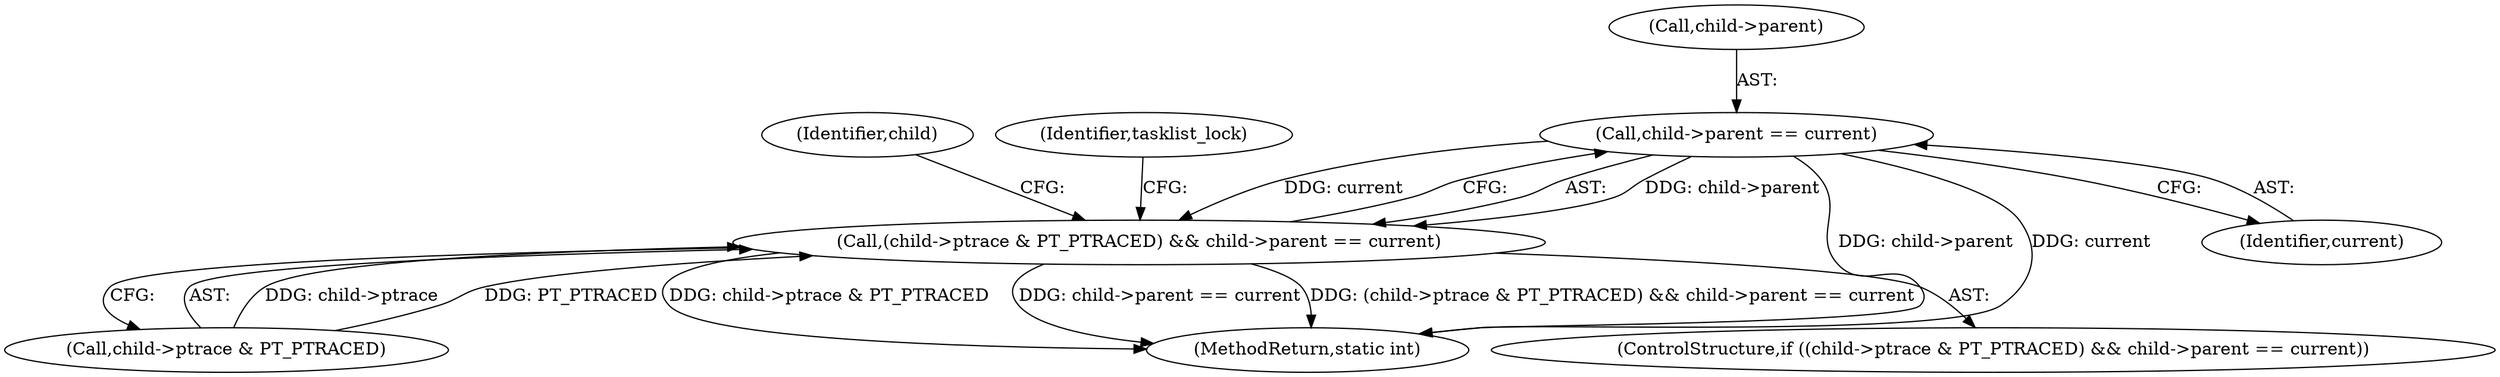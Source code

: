 digraph "1_linux_9899d11f654474d2d54ea52ceaa2a1f4db3abd68_2@pointer" {
"1000122" [label="(Call,child->parent == current)"];
"1000116" [label="(Call,(child->ptrace & PT_PTRACED) && child->parent == current)"];
"1000132" [label="(Identifier,child)"];
"1000116" [label="(Call,(child->ptrace & PT_PTRACED) && child->parent == current)"];
"1000117" [label="(Call,child->ptrace & PT_PTRACED)"];
"1000123" [label="(Call,child->parent)"];
"1000180" [label="(MethodReturn,static int)"];
"1000122" [label="(Call,child->parent == current)"];
"1000115" [label="(ControlStructure,if ((child->ptrace & PT_PTRACED) && child->parent == current))"];
"1000126" [label="(Identifier,current)"];
"1000162" [label="(Identifier,tasklist_lock)"];
"1000122" -> "1000116"  [label="AST: "];
"1000122" -> "1000126"  [label="CFG: "];
"1000123" -> "1000122"  [label="AST: "];
"1000126" -> "1000122"  [label="AST: "];
"1000116" -> "1000122"  [label="CFG: "];
"1000122" -> "1000180"  [label="DDG: current"];
"1000122" -> "1000180"  [label="DDG: child->parent"];
"1000122" -> "1000116"  [label="DDG: child->parent"];
"1000122" -> "1000116"  [label="DDG: current"];
"1000116" -> "1000115"  [label="AST: "];
"1000116" -> "1000117"  [label="CFG: "];
"1000117" -> "1000116"  [label="AST: "];
"1000132" -> "1000116"  [label="CFG: "];
"1000162" -> "1000116"  [label="CFG: "];
"1000116" -> "1000180"  [label="DDG: child->ptrace & PT_PTRACED"];
"1000116" -> "1000180"  [label="DDG: child->parent == current"];
"1000116" -> "1000180"  [label="DDG: (child->ptrace & PT_PTRACED) && child->parent == current"];
"1000117" -> "1000116"  [label="DDG: child->ptrace"];
"1000117" -> "1000116"  [label="DDG: PT_PTRACED"];
}
